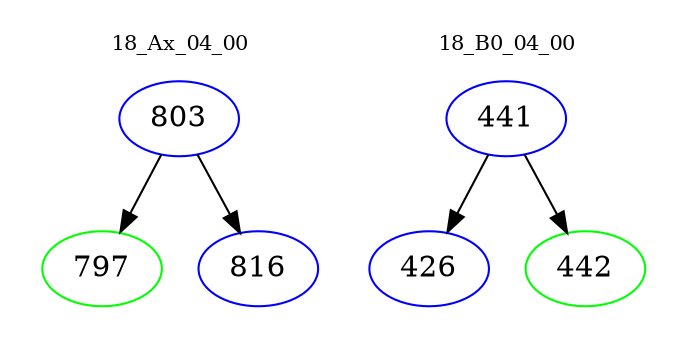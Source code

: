digraph{
subgraph cluster_0 {
color = white
label = "18_Ax_04_00";
fontsize=10;
T0_803 [label="803", color="blue"]
T0_803 -> T0_797 [color="black"]
T0_797 [label="797", color="green"]
T0_803 -> T0_816 [color="black"]
T0_816 [label="816", color="blue"]
}
subgraph cluster_1 {
color = white
label = "18_B0_04_00";
fontsize=10;
T1_441 [label="441", color="blue"]
T1_441 -> T1_426 [color="black"]
T1_426 [label="426", color="blue"]
T1_441 -> T1_442 [color="black"]
T1_442 [label="442", color="green"]
}
}
